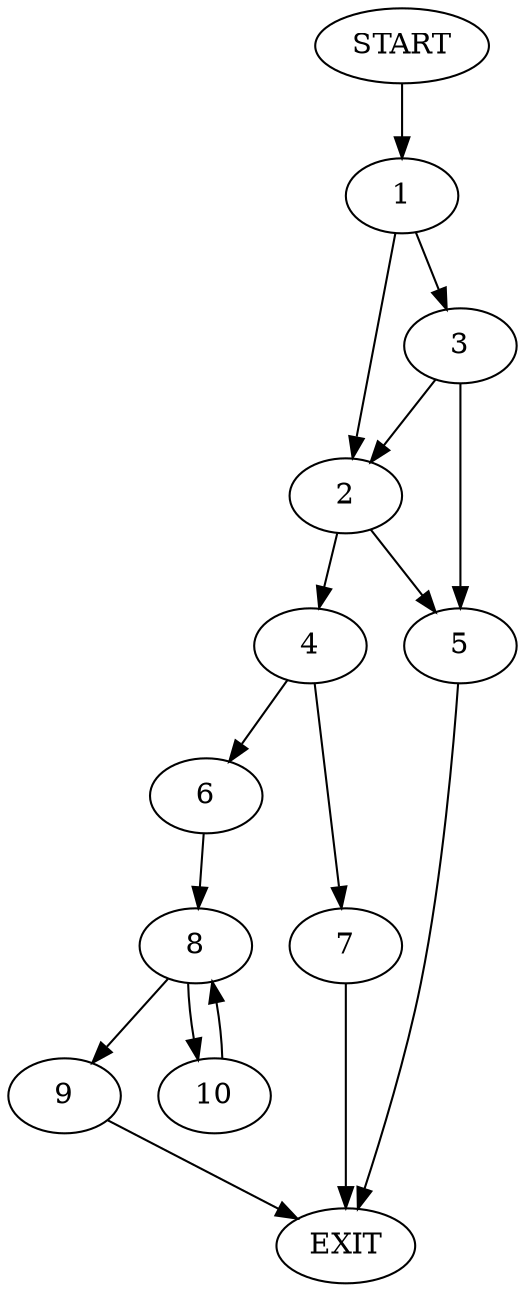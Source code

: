 digraph {
0 [label="START"]
11 [label="EXIT"]
0 -> 1
1 -> 2
1 -> 3
2 -> 4
2 -> 5
3 -> 2
3 -> 5
5 -> 11
4 -> 6
4 -> 7
7 -> 11
6 -> 8
8 -> 9
8 -> 10
10 -> 8
9 -> 11
}
